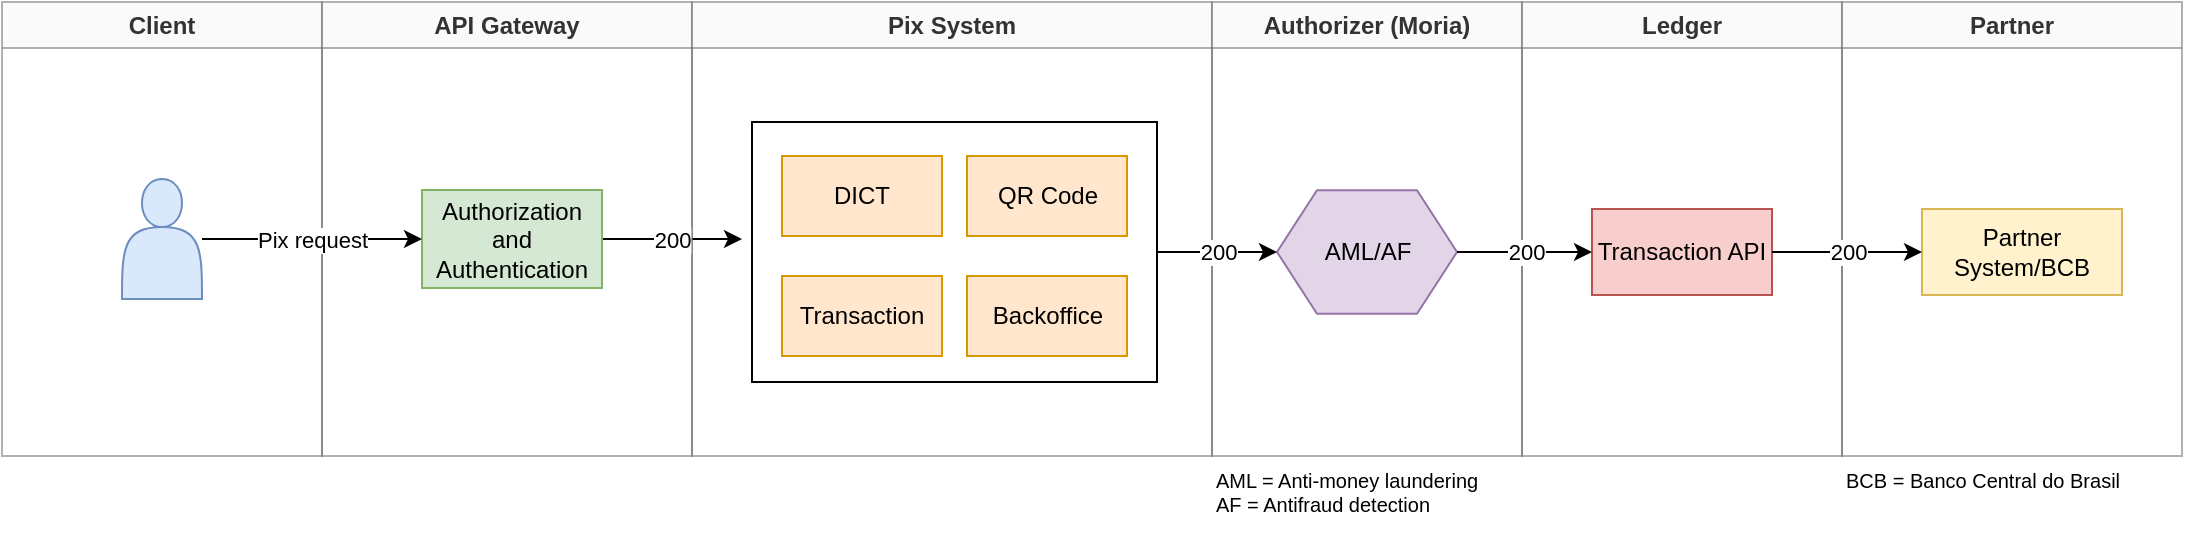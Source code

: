 <mxfile version="24.8.6">
  <diagram name="Página-1" id="_tjehjeqC8xvkfCc-J5Z">
    <mxGraphModel dx="1188" dy="623" grid="1" gridSize="10" guides="1" tooltips="1" connect="1" arrows="1" fold="1" page="1" pageScale="1" pageWidth="1169" pageHeight="827" math="0" shadow="0">
      <root>
        <mxCell id="0" />
        <mxCell id="1" parent="0" />
        <mxCell id="DlVep3OspXq9EbIrWhgd-5" value="Client" style="swimlane;whiteSpace=wrap;html=1;fillColor=#f5f5f5;fontColor=#333333;strokeColor=#666666;opacity=50;" vertex="1" parent="1">
          <mxGeometry x="40" y="283" width="160" height="227" as="geometry" />
        </mxCell>
        <mxCell id="DlVep3OspXq9EbIrWhgd-11" value="" style="shape=actor;whiteSpace=wrap;html=1;fillColor=#dae8fc;strokeColor=#6c8ebf;verticalAlign=top;labelPosition=center;verticalLabelPosition=bottom;align=center;fontStyle=0" vertex="1" parent="DlVep3OspXq9EbIrWhgd-5">
          <mxGeometry x="60" y="88.5" width="40" height="60" as="geometry" />
        </mxCell>
        <mxCell id="DlVep3OspXq9EbIrWhgd-6" value="API Gateway" style="swimlane;whiteSpace=wrap;html=1;startSize=23;fillColor=#f5f5f5;fontColor=#333333;strokeColor=#666666;opacity=50;" vertex="1" parent="1">
          <mxGeometry x="200" y="283" width="185" height="227" as="geometry" />
        </mxCell>
        <mxCell id="DlVep3OspXq9EbIrWhgd-125" value="200" style="edgeStyle=orthogonalEdgeStyle;rounded=0;orthogonalLoop=1;jettySize=auto;html=1;fontStyle=0" edge="1" parent="DlVep3OspXq9EbIrWhgd-6" source="DlVep3OspXq9EbIrWhgd-17">
          <mxGeometry relative="1" as="geometry">
            <mxPoint x="210" y="118.5" as="targetPoint" />
          </mxGeometry>
        </mxCell>
        <mxCell id="DlVep3OspXq9EbIrWhgd-17" value="Authorization and Authentication" style="rounded=0;whiteSpace=wrap;html=1;fillColor=#d5e8d4;strokeColor=#82b366;fontStyle=0" vertex="1" parent="DlVep3OspXq9EbIrWhgd-6">
          <mxGeometry x="50" y="94" width="90" height="49" as="geometry" />
        </mxCell>
        <mxCell id="DlVep3OspXq9EbIrWhgd-7" value="Pix System" style="swimlane;whiteSpace=wrap;html=1;startSize=23;fillColor=#f5f5f5;fontColor=#333333;strokeColor=#666666;opacity=50;" vertex="1" parent="1">
          <mxGeometry x="385" y="283" width="260" height="227" as="geometry" />
        </mxCell>
        <mxCell id="DlVep3OspXq9EbIrWhgd-124" value="" style="rounded=0;whiteSpace=wrap;html=1;" vertex="1" parent="DlVep3OspXq9EbIrWhgd-7">
          <mxGeometry x="30" y="60" width="202.5" height="130" as="geometry" />
        </mxCell>
        <mxCell id="DlVep3OspXq9EbIrWhgd-113" value="QR Code" style="rounded=0;whiteSpace=wrap;html=1;fillColor=#ffe6cc;strokeColor=#d79b00;fontStyle=0" vertex="1" parent="DlVep3OspXq9EbIrWhgd-7">
          <mxGeometry x="137.5" y="77" width="80" height="40" as="geometry" />
        </mxCell>
        <mxCell id="DlVep3OspXq9EbIrWhgd-112" value="DICT" style="rounded=0;whiteSpace=wrap;html=1;fillColor=#ffe6cc;strokeColor=#d79b00;fontStyle=0" vertex="1" parent="DlVep3OspXq9EbIrWhgd-7">
          <mxGeometry x="45" y="77" width="80" height="40" as="geometry" />
        </mxCell>
        <mxCell id="DlVep3OspXq9EbIrWhgd-114" value="Transaction" style="rounded=0;whiteSpace=wrap;html=1;fillColor=#ffe6cc;strokeColor=#d79b00;fontStyle=0" vertex="1" parent="DlVep3OspXq9EbIrWhgd-7">
          <mxGeometry x="45" y="137" width="80" height="40" as="geometry" />
        </mxCell>
        <mxCell id="DlVep3OspXq9EbIrWhgd-115" value="Backoffice" style="rounded=0;whiteSpace=wrap;html=1;fillColor=#ffe6cc;strokeColor=#d79b00;fontStyle=0" vertex="1" parent="DlVep3OspXq9EbIrWhgd-7">
          <mxGeometry x="137.5" y="137" width="80" height="40" as="geometry" />
        </mxCell>
        <mxCell id="DlVep3OspXq9EbIrWhgd-8" value="Authorizer (Moria)" style="swimlane;whiteSpace=wrap;html=1;startSize=23;fillColor=#f5f5f5;fontColor=#333333;strokeColor=#666666;opacity=50;" vertex="1" parent="1">
          <mxGeometry x="645" y="283" width="155" height="227" as="geometry" />
        </mxCell>
        <mxCell id="DlVep3OspXq9EbIrWhgd-121" value="AML/AF" style="shape=hexagon;perimeter=hexagonPerimeter2;whiteSpace=wrap;html=1;fixedSize=1;fillColor=#e1d5e7;strokeColor=#9673a6;fontStyle=0" vertex="1" parent="DlVep3OspXq9EbIrWhgd-8">
          <mxGeometry x="32.5" y="94.13" width="90" height="61.75" as="geometry" />
        </mxCell>
        <mxCell id="DlVep3OspXq9EbIrWhgd-9" value="Ledger" style="swimlane;whiteSpace=wrap;html=1;startSize=23;fillColor=#f5f5f5;fontColor=#333333;strokeColor=#666666;opacity=50;" vertex="1" parent="1">
          <mxGeometry x="800" y="283" width="160" height="227" as="geometry" />
        </mxCell>
        <mxCell id="DlVep3OspXq9EbIrWhgd-127" value="Transaction API" style="rounded=0;whiteSpace=wrap;html=1;fillColor=#f8cecc;strokeColor=#b85450;fontStyle=0" vertex="1" parent="DlVep3OspXq9EbIrWhgd-9">
          <mxGeometry x="35" y="103.5" width="90" height="43" as="geometry" />
        </mxCell>
        <mxCell id="DlVep3OspXq9EbIrWhgd-10" value="Partner" style="swimlane;whiteSpace=wrap;html=1;startSize=23;fillColor=#f5f5f5;fontColor=#333333;strokeColor=#666666;opacity=50;" vertex="1" parent="1">
          <mxGeometry x="960" y="283" width="170" height="227" as="geometry" />
        </mxCell>
        <mxCell id="DlVep3OspXq9EbIrWhgd-129" value="Partner System/BCB" style="rounded=0;whiteSpace=wrap;html=1;fillColor=#fff2cc;strokeColor=#d6b656;" vertex="1" parent="DlVep3OspXq9EbIrWhgd-10">
          <mxGeometry x="40" y="103.51" width="100" height="43" as="geometry" />
        </mxCell>
        <mxCell id="DlVep3OspXq9EbIrWhgd-123" value="AML = Anti-money laundering&lt;div style=&quot;font-size: 10px;&quot;&gt;AF = Antifraud detection&lt;/div&gt;" style="text;html=1;align=left;verticalAlign=top;whiteSpace=wrap;rounded=0;fontSize=10;" vertex="1" parent="1">
          <mxGeometry x="645" y="510" width="155" height="50" as="geometry" />
        </mxCell>
        <mxCell id="DlVep3OspXq9EbIrWhgd-21" value="Pix request" style="edgeStyle=orthogonalEdgeStyle;rounded=0;orthogonalLoop=1;jettySize=auto;html=1;fontStyle=0" edge="1" parent="1" source="DlVep3OspXq9EbIrWhgd-11" target="DlVep3OspXq9EbIrWhgd-17">
          <mxGeometry relative="1" as="geometry" />
        </mxCell>
        <mxCell id="DlVep3OspXq9EbIrWhgd-126" value="200" style="edgeStyle=orthogonalEdgeStyle;rounded=0;orthogonalLoop=1;jettySize=auto;html=1;" edge="1" parent="1" source="DlVep3OspXq9EbIrWhgd-124" target="DlVep3OspXq9EbIrWhgd-121">
          <mxGeometry relative="1" as="geometry" />
        </mxCell>
        <mxCell id="DlVep3OspXq9EbIrWhgd-128" value="200" style="edgeStyle=orthogonalEdgeStyle;rounded=0;orthogonalLoop=1;jettySize=auto;html=1;" edge="1" parent="1" source="DlVep3OspXq9EbIrWhgd-121" target="DlVep3OspXq9EbIrWhgd-127">
          <mxGeometry relative="1" as="geometry" />
        </mxCell>
        <mxCell id="DlVep3OspXq9EbIrWhgd-130" value="200" style="edgeStyle=orthogonalEdgeStyle;rounded=0;orthogonalLoop=1;jettySize=auto;html=1;" edge="1" parent="1" source="DlVep3OspXq9EbIrWhgd-127" target="DlVep3OspXq9EbIrWhgd-129">
          <mxGeometry relative="1" as="geometry" />
        </mxCell>
        <mxCell id="DlVep3OspXq9EbIrWhgd-131" value="BCB = Banco Central do Brasil" style="text;html=1;align=left;verticalAlign=top;whiteSpace=wrap;rounded=0;fontSize=10;" vertex="1" parent="1">
          <mxGeometry x="960" y="510" width="170" height="50" as="geometry" />
        </mxCell>
      </root>
    </mxGraphModel>
  </diagram>
</mxfile>
